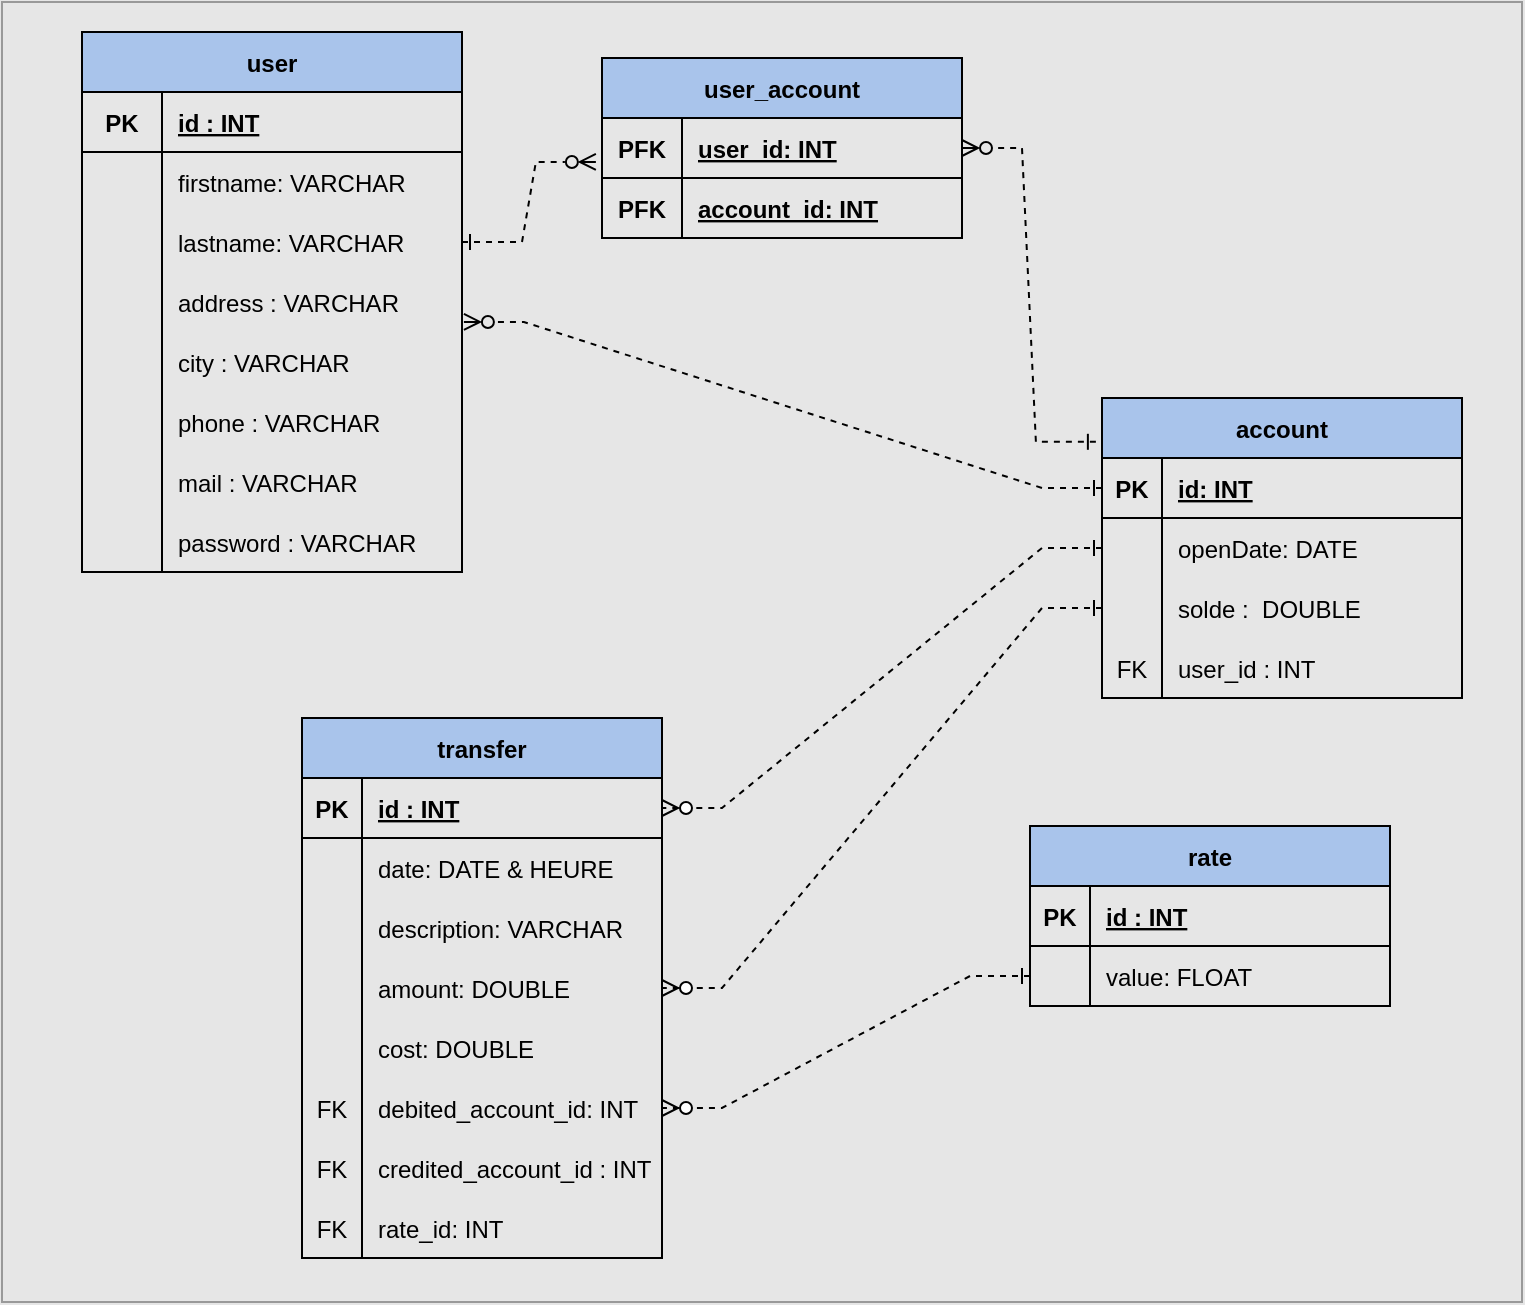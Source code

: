 <mxfile version="16.6.4" type="device"><diagram id="btR4chv4rFErbUidB6Tu" name="Page-1"><mxGraphModel dx="1422" dy="751" grid="1" gridSize="10" guides="1" tooltips="1" connect="1" arrows="1" fold="1" page="1" pageScale="1" pageWidth="827" pageHeight="1169" background="#E6E6E6" math="0" shadow="0"><root><mxCell id="0"/><mxCell id="1" parent="0"/><mxCell id="iYhHc5TODa6uHlVYwPwy-84" value="" style="rounded=0;whiteSpace=wrap;html=1;labelBackgroundColor=none;fillColor=none;strokeColor=#999999;" parent="1" vertex="1"><mxGeometry x="20" y="202" width="760" height="650" as="geometry"/></mxCell><mxCell id="iYhHc5TODa6uHlVYwPwy-1" value="account" style="shape=table;startSize=30;container=1;collapsible=1;childLayout=tableLayout;fixedRows=1;rowLines=0;fontStyle=1;align=center;resizeLast=1;labelBackgroundColor=none;fillColor=#A9C4EB;" parent="1" vertex="1"><mxGeometry x="570" y="400" width="180" height="150" as="geometry"/></mxCell><mxCell id="iYhHc5TODa6uHlVYwPwy-2" value="" style="shape=tableRow;horizontal=0;startSize=0;swimlaneHead=0;swimlaneBody=0;fillColor=none;collapsible=0;dropTarget=0;points=[[0,0.5],[1,0.5]];portConstraint=eastwest;top=0;left=0;right=0;bottom=1;" parent="iYhHc5TODa6uHlVYwPwy-1" vertex="1"><mxGeometry y="30" width="180" height="30" as="geometry"/></mxCell><mxCell id="iYhHc5TODa6uHlVYwPwy-3" value="PK" style="shape=partialRectangle;connectable=0;fillColor=none;top=0;left=0;bottom=0;right=0;fontStyle=1;overflow=hidden;" parent="iYhHc5TODa6uHlVYwPwy-2" vertex="1"><mxGeometry width="30" height="30" as="geometry"><mxRectangle width="30" height="30" as="alternateBounds"/></mxGeometry></mxCell><mxCell id="iYhHc5TODa6uHlVYwPwy-4" value="id: INT" style="shape=partialRectangle;connectable=0;fillColor=none;top=0;left=0;bottom=0;right=0;align=left;spacingLeft=6;fontStyle=5;overflow=hidden;" parent="iYhHc5TODa6uHlVYwPwy-2" vertex="1"><mxGeometry x="30" width="150" height="30" as="geometry"><mxRectangle width="150" height="30" as="alternateBounds"/></mxGeometry></mxCell><mxCell id="iYhHc5TODa6uHlVYwPwy-8" value="" style="shape=tableRow;horizontal=0;startSize=0;swimlaneHead=0;swimlaneBody=0;fillColor=none;collapsible=0;dropTarget=0;points=[[0,0.5],[1,0.5]];portConstraint=eastwest;top=0;left=0;right=0;bottom=0;" parent="iYhHc5TODa6uHlVYwPwy-1" vertex="1"><mxGeometry y="60" width="180" height="30" as="geometry"/></mxCell><mxCell id="iYhHc5TODa6uHlVYwPwy-9" value="" style="shape=partialRectangle;connectable=0;fillColor=none;top=0;left=0;bottom=0;right=0;editable=1;overflow=hidden;" parent="iYhHc5TODa6uHlVYwPwy-8" vertex="1"><mxGeometry width="30" height="30" as="geometry"><mxRectangle width="30" height="30" as="alternateBounds"/></mxGeometry></mxCell><mxCell id="iYhHc5TODa6uHlVYwPwy-10" value="openDate: DATE" style="shape=partialRectangle;connectable=0;fillColor=none;top=0;left=0;bottom=0;right=0;align=left;spacingLeft=6;overflow=hidden;" parent="iYhHc5TODa6uHlVYwPwy-8" vertex="1"><mxGeometry x="30" width="150" height="30" as="geometry"><mxRectangle width="150" height="30" as="alternateBounds"/></mxGeometry></mxCell><mxCell id="iYhHc5TODa6uHlVYwPwy-11" value="" style="shape=tableRow;horizontal=0;startSize=0;swimlaneHead=0;swimlaneBody=0;fillColor=none;collapsible=0;dropTarget=0;points=[[0,0.5],[1,0.5]];portConstraint=eastwest;top=0;left=0;right=0;bottom=0;" parent="iYhHc5TODa6uHlVYwPwy-1" vertex="1"><mxGeometry y="90" width="180" height="30" as="geometry"/></mxCell><mxCell id="iYhHc5TODa6uHlVYwPwy-12" value="" style="shape=partialRectangle;connectable=0;fillColor=none;top=0;left=0;bottom=0;right=0;editable=1;overflow=hidden;" parent="iYhHc5TODa6uHlVYwPwy-11" vertex="1"><mxGeometry width="30" height="30" as="geometry"><mxRectangle width="30" height="30" as="alternateBounds"/></mxGeometry></mxCell><mxCell id="iYhHc5TODa6uHlVYwPwy-13" value="solde :  DOUBLE" style="shape=partialRectangle;connectable=0;fillColor=none;top=0;left=0;bottom=0;right=0;align=left;spacingLeft=6;overflow=hidden;" parent="iYhHc5TODa6uHlVYwPwy-11" vertex="1"><mxGeometry x="30" width="150" height="30" as="geometry"><mxRectangle width="150" height="30" as="alternateBounds"/></mxGeometry></mxCell><mxCell id="4LCf0r8a29KlM_nXuQBe-1" value="" style="shape=tableRow;horizontal=0;startSize=0;swimlaneHead=0;swimlaneBody=0;fillColor=none;collapsible=0;dropTarget=0;points=[[0,0.5],[1,0.5]];portConstraint=eastwest;top=0;left=0;right=0;bottom=0;" parent="iYhHc5TODa6uHlVYwPwy-1" vertex="1"><mxGeometry y="120" width="180" height="30" as="geometry"/></mxCell><mxCell id="4LCf0r8a29KlM_nXuQBe-2" value="FK" style="shape=partialRectangle;connectable=0;fillColor=none;top=0;left=0;bottom=0;right=0;editable=1;overflow=hidden;" parent="4LCf0r8a29KlM_nXuQBe-1" vertex="1"><mxGeometry width="30" height="30" as="geometry"><mxRectangle width="30" height="30" as="alternateBounds"/></mxGeometry></mxCell><mxCell id="4LCf0r8a29KlM_nXuQBe-3" value="user_id : INT" style="shape=partialRectangle;connectable=0;fillColor=none;top=0;left=0;bottom=0;right=0;align=left;spacingLeft=6;overflow=hidden;" parent="4LCf0r8a29KlM_nXuQBe-1" vertex="1"><mxGeometry x="30" width="150" height="30" as="geometry"><mxRectangle width="150" height="30" as="alternateBounds"/></mxGeometry></mxCell><mxCell id="iYhHc5TODa6uHlVYwPwy-39" value="user" style="shape=table;startSize=30;container=1;collapsible=1;childLayout=tableLayout;fixedRows=1;rowLines=0;fontStyle=1;align=center;resizeLast=1;fillColor=#A9C4EB;" parent="1" vertex="1"><mxGeometry x="60" y="217" width="190" height="270" as="geometry"/></mxCell><mxCell id="iYhHc5TODa6uHlVYwPwy-43" value="" style="shape=tableRow;horizontal=0;startSize=0;swimlaneHead=0;swimlaneBody=0;fillColor=none;collapsible=0;dropTarget=0;points=[[0,0.5],[1,0.5]];portConstraint=eastwest;top=0;left=0;right=0;bottom=1;" parent="iYhHc5TODa6uHlVYwPwy-39" vertex="1"><mxGeometry y="30" width="190" height="30" as="geometry"/></mxCell><mxCell id="iYhHc5TODa6uHlVYwPwy-44" value="PK" style="shape=partialRectangle;connectable=0;fillColor=none;top=0;left=0;bottom=0;right=0;fontStyle=1;overflow=hidden;" parent="iYhHc5TODa6uHlVYwPwy-43" vertex="1"><mxGeometry width="40" height="30" as="geometry"><mxRectangle width="40" height="30" as="alternateBounds"/></mxGeometry></mxCell><mxCell id="iYhHc5TODa6uHlVYwPwy-45" value="id : INT" style="shape=partialRectangle;connectable=0;fillColor=none;top=0;left=0;bottom=0;right=0;align=left;spacingLeft=6;fontStyle=5;overflow=hidden;" parent="iYhHc5TODa6uHlVYwPwy-43" vertex="1"><mxGeometry x="40" width="150" height="30" as="geometry"><mxRectangle width="150" height="30" as="alternateBounds"/></mxGeometry></mxCell><mxCell id="iYhHc5TODa6uHlVYwPwy-24" value="" style="shape=tableRow;horizontal=0;startSize=0;swimlaneHead=0;swimlaneBody=0;fillColor=none;collapsible=0;dropTarget=0;points=[[0,0.5],[1,0.5]];portConstraint=eastwest;top=0;left=0;right=0;bottom=0;" parent="iYhHc5TODa6uHlVYwPwy-39" vertex="1"><mxGeometry y="60" width="190" height="30" as="geometry"/></mxCell><mxCell id="iYhHc5TODa6uHlVYwPwy-25" value="" style="shape=partialRectangle;connectable=0;fillColor=none;top=0;left=0;bottom=0;right=0;editable=1;overflow=hidden;" parent="iYhHc5TODa6uHlVYwPwy-24" vertex="1"><mxGeometry width="40" height="30" as="geometry"><mxRectangle width="40" height="30" as="alternateBounds"/></mxGeometry></mxCell><mxCell id="iYhHc5TODa6uHlVYwPwy-26" value="firstname: VARCHAR" style="shape=partialRectangle;connectable=0;fillColor=none;top=0;left=0;bottom=0;right=0;align=left;spacingLeft=6;overflow=hidden;" parent="iYhHc5TODa6uHlVYwPwy-24" vertex="1"><mxGeometry x="40" width="150" height="30" as="geometry"><mxRectangle width="150" height="30" as="alternateBounds"/></mxGeometry></mxCell><mxCell id="iYhHc5TODa6uHlVYwPwy-55" value="" style="shape=tableRow;horizontal=0;startSize=0;swimlaneHead=0;swimlaneBody=0;fillColor=none;collapsible=0;dropTarget=0;points=[[0,0.5],[1,0.5]];portConstraint=eastwest;top=0;left=0;right=0;bottom=0;" parent="iYhHc5TODa6uHlVYwPwy-39" vertex="1"><mxGeometry y="90" width="190" height="30" as="geometry"/></mxCell><mxCell id="iYhHc5TODa6uHlVYwPwy-56" value="" style="shape=partialRectangle;connectable=0;fillColor=none;top=0;left=0;bottom=0;right=0;editable=1;overflow=hidden;" parent="iYhHc5TODa6uHlVYwPwy-55" vertex="1"><mxGeometry width="40" height="30" as="geometry"><mxRectangle width="40" height="30" as="alternateBounds"/></mxGeometry></mxCell><mxCell id="iYhHc5TODa6uHlVYwPwy-57" value="lastname: VARCHAR" style="shape=partialRectangle;connectable=0;fillColor=none;top=0;left=0;bottom=0;right=0;align=left;spacingLeft=6;overflow=hidden;" parent="iYhHc5TODa6uHlVYwPwy-55" vertex="1"><mxGeometry x="40" width="150" height="30" as="geometry"><mxRectangle width="150" height="30" as="alternateBounds"/></mxGeometry></mxCell><mxCell id="iYhHc5TODa6uHlVYwPwy-27" value="" style="shape=tableRow;horizontal=0;startSize=0;swimlaneHead=0;swimlaneBody=0;fillColor=none;collapsible=0;dropTarget=0;points=[[0,0.5],[1,0.5]];portConstraint=eastwest;top=0;left=0;right=0;bottom=0;" parent="iYhHc5TODa6uHlVYwPwy-39" vertex="1"><mxGeometry y="120" width="190" height="30" as="geometry"/></mxCell><mxCell id="iYhHc5TODa6uHlVYwPwy-28" value="" style="shape=partialRectangle;connectable=0;fillColor=none;top=0;left=0;bottom=0;right=0;editable=1;overflow=hidden;" parent="iYhHc5TODa6uHlVYwPwy-27" vertex="1"><mxGeometry width="40" height="30" as="geometry"><mxRectangle width="40" height="30" as="alternateBounds"/></mxGeometry></mxCell><mxCell id="iYhHc5TODa6uHlVYwPwy-29" value="address : VARCHAR" style="shape=partialRectangle;connectable=0;fillColor=none;top=0;left=0;bottom=0;right=0;align=left;spacingLeft=6;overflow=hidden;" parent="iYhHc5TODa6uHlVYwPwy-27" vertex="1"><mxGeometry x="40" width="150" height="30" as="geometry"><mxRectangle width="150" height="30" as="alternateBounds"/></mxGeometry></mxCell><mxCell id="iYhHc5TODa6uHlVYwPwy-30" value="" style="shape=tableRow;horizontal=0;startSize=0;swimlaneHead=0;swimlaneBody=0;fillColor=none;collapsible=0;dropTarget=0;points=[[0,0.5],[1,0.5]];portConstraint=eastwest;top=0;left=0;right=0;bottom=0;" parent="iYhHc5TODa6uHlVYwPwy-39" vertex="1"><mxGeometry y="150" width="190" height="30" as="geometry"/></mxCell><mxCell id="iYhHc5TODa6uHlVYwPwy-31" value="" style="shape=partialRectangle;connectable=0;fillColor=none;top=0;left=0;bottom=0;right=0;editable=1;overflow=hidden;" parent="iYhHc5TODa6uHlVYwPwy-30" vertex="1"><mxGeometry width="40" height="30" as="geometry"><mxRectangle width="40" height="30" as="alternateBounds"/></mxGeometry></mxCell><mxCell id="iYhHc5TODa6uHlVYwPwy-32" value="city : VARCHAR" style="shape=partialRectangle;connectable=0;fillColor=none;top=0;left=0;bottom=0;right=0;align=left;spacingLeft=6;overflow=hidden;" parent="iYhHc5TODa6uHlVYwPwy-30" vertex="1"><mxGeometry x="40" width="150" height="30" as="geometry"><mxRectangle width="150" height="30" as="alternateBounds"/></mxGeometry></mxCell><mxCell id="iYhHc5TODa6uHlVYwPwy-33" value="" style="shape=tableRow;horizontal=0;startSize=0;swimlaneHead=0;swimlaneBody=0;fillColor=none;collapsible=0;dropTarget=0;points=[[0,0.5],[1,0.5]];portConstraint=eastwest;top=0;left=0;right=0;bottom=0;" parent="iYhHc5TODa6uHlVYwPwy-39" vertex="1"><mxGeometry y="180" width="190" height="30" as="geometry"/></mxCell><mxCell id="iYhHc5TODa6uHlVYwPwy-34" value="" style="shape=partialRectangle;connectable=0;fillColor=none;top=0;left=0;bottom=0;right=0;editable=1;overflow=hidden;" parent="iYhHc5TODa6uHlVYwPwy-33" vertex="1"><mxGeometry width="40" height="30" as="geometry"><mxRectangle width="40" height="30" as="alternateBounds"/></mxGeometry></mxCell><mxCell id="iYhHc5TODa6uHlVYwPwy-35" value="phone : VARCHAR" style="shape=partialRectangle;connectable=0;fillColor=none;top=0;left=0;bottom=0;right=0;align=left;spacingLeft=6;overflow=hidden;" parent="iYhHc5TODa6uHlVYwPwy-33" vertex="1"><mxGeometry x="40" width="150" height="30" as="geometry"><mxRectangle width="150" height="30" as="alternateBounds"/></mxGeometry></mxCell><mxCell id="iYhHc5TODa6uHlVYwPwy-36" value="" style="shape=tableRow;horizontal=0;startSize=0;swimlaneHead=0;swimlaneBody=0;fillColor=none;collapsible=0;dropTarget=0;points=[[0,0.5],[1,0.5]];portConstraint=eastwest;top=0;left=0;right=0;bottom=0;" parent="iYhHc5TODa6uHlVYwPwy-39" vertex="1"><mxGeometry y="210" width="190" height="30" as="geometry"/></mxCell><mxCell id="iYhHc5TODa6uHlVYwPwy-37" value="" style="shape=partialRectangle;connectable=0;fillColor=none;top=0;left=0;bottom=0;right=0;editable=1;overflow=hidden;" parent="iYhHc5TODa6uHlVYwPwy-36" vertex="1"><mxGeometry width="40" height="30" as="geometry"><mxRectangle width="40" height="30" as="alternateBounds"/></mxGeometry></mxCell><mxCell id="iYhHc5TODa6uHlVYwPwy-38" value="mail : VARCHAR" style="shape=partialRectangle;connectable=0;fillColor=none;top=0;left=0;bottom=0;right=0;align=left;spacingLeft=6;overflow=hidden;" parent="iYhHc5TODa6uHlVYwPwy-36" vertex="1"><mxGeometry x="40" width="150" height="30" as="geometry"><mxRectangle width="150" height="30" as="alternateBounds"/></mxGeometry></mxCell><mxCell id="fuGqFRDpEJ5ytY1jU1UP-5" value="" style="shape=tableRow;horizontal=0;startSize=0;swimlaneHead=0;swimlaneBody=0;fillColor=none;collapsible=0;dropTarget=0;points=[[0,0.5],[1,0.5]];portConstraint=eastwest;top=0;left=0;right=0;bottom=0;" parent="iYhHc5TODa6uHlVYwPwy-39" vertex="1"><mxGeometry y="240" width="190" height="30" as="geometry"/></mxCell><mxCell id="fuGqFRDpEJ5ytY1jU1UP-6" value="" style="shape=partialRectangle;connectable=0;fillColor=none;top=0;left=0;bottom=0;right=0;editable=1;overflow=hidden;" parent="fuGqFRDpEJ5ytY1jU1UP-5" vertex="1"><mxGeometry width="40" height="30" as="geometry"><mxRectangle width="40" height="30" as="alternateBounds"/></mxGeometry></mxCell><mxCell id="fuGqFRDpEJ5ytY1jU1UP-7" value="password : VARCHAR" style="shape=partialRectangle;connectable=0;fillColor=none;top=0;left=0;bottom=0;right=0;align=left;spacingLeft=6;overflow=hidden;" parent="fuGqFRDpEJ5ytY1jU1UP-5" vertex="1"><mxGeometry x="40" width="150" height="30" as="geometry"><mxRectangle width="150" height="30" as="alternateBounds"/></mxGeometry></mxCell><mxCell id="iYhHc5TODa6uHlVYwPwy-58" value="transfer" style="shape=table;startSize=30;container=1;collapsible=1;childLayout=tableLayout;fixedRows=1;rowLines=0;fontStyle=1;align=center;resizeLast=1;labelBackgroundColor=none;fillColor=#A9C4EB;" parent="1" vertex="1"><mxGeometry x="170" y="560" width="180" height="270" as="geometry"/></mxCell><mxCell id="iYhHc5TODa6uHlVYwPwy-59" value="" style="shape=tableRow;horizontal=0;startSize=0;swimlaneHead=0;swimlaneBody=0;fillColor=none;collapsible=0;dropTarget=0;points=[[0,0.5],[1,0.5]];portConstraint=eastwest;top=0;left=0;right=0;bottom=1;" parent="iYhHc5TODa6uHlVYwPwy-58" vertex="1"><mxGeometry y="30" width="180" height="30" as="geometry"/></mxCell><mxCell id="iYhHc5TODa6uHlVYwPwy-60" value="PK" style="shape=partialRectangle;connectable=0;fillColor=none;top=0;left=0;bottom=0;right=0;fontStyle=1;overflow=hidden;" parent="iYhHc5TODa6uHlVYwPwy-59" vertex="1"><mxGeometry width="30" height="30" as="geometry"><mxRectangle width="30" height="30" as="alternateBounds"/></mxGeometry></mxCell><mxCell id="iYhHc5TODa6uHlVYwPwy-61" value="id : INT" style="shape=partialRectangle;connectable=0;fillColor=none;top=0;left=0;bottom=0;right=0;align=left;spacingLeft=6;fontStyle=5;overflow=hidden;" parent="iYhHc5TODa6uHlVYwPwy-59" vertex="1"><mxGeometry x="30" width="150" height="30" as="geometry"><mxRectangle width="150" height="30" as="alternateBounds"/></mxGeometry></mxCell><mxCell id="iYhHc5TODa6uHlVYwPwy-62" value="" style="shape=tableRow;horizontal=0;startSize=0;swimlaneHead=0;swimlaneBody=0;fillColor=none;collapsible=0;dropTarget=0;points=[[0,0.5],[1,0.5]];portConstraint=eastwest;top=0;left=0;right=0;bottom=0;" parent="iYhHc5TODa6uHlVYwPwy-58" vertex="1"><mxGeometry y="60" width="180" height="30" as="geometry"/></mxCell><mxCell id="iYhHc5TODa6uHlVYwPwy-63" value="" style="shape=partialRectangle;connectable=0;fillColor=none;top=0;left=0;bottom=0;right=0;editable=1;overflow=hidden;" parent="iYhHc5TODa6uHlVYwPwy-62" vertex="1"><mxGeometry width="30" height="30" as="geometry"><mxRectangle width="30" height="30" as="alternateBounds"/></mxGeometry></mxCell><mxCell id="iYhHc5TODa6uHlVYwPwy-64" value="date: DATE &amp; HEURE" style="shape=partialRectangle;connectable=0;fillColor=none;top=0;left=0;bottom=0;right=0;align=left;spacingLeft=6;overflow=hidden;" parent="iYhHc5TODa6uHlVYwPwy-62" vertex="1"><mxGeometry x="30" width="150" height="30" as="geometry"><mxRectangle width="150" height="30" as="alternateBounds"/></mxGeometry></mxCell><mxCell id="fuGqFRDpEJ5ytY1jU1UP-14" value="" style="shape=tableRow;horizontal=0;startSize=0;swimlaneHead=0;swimlaneBody=0;fillColor=none;collapsible=0;dropTarget=0;points=[[0,0.5],[1,0.5]];portConstraint=eastwest;top=0;left=0;right=0;bottom=0;" parent="iYhHc5TODa6uHlVYwPwy-58" vertex="1"><mxGeometry y="90" width="180" height="30" as="geometry"/></mxCell><mxCell id="fuGqFRDpEJ5ytY1jU1UP-15" value="" style="shape=partialRectangle;connectable=0;fillColor=none;top=0;left=0;bottom=0;right=0;editable=1;overflow=hidden;" parent="fuGqFRDpEJ5ytY1jU1UP-14" vertex="1"><mxGeometry width="30" height="30" as="geometry"><mxRectangle width="30" height="30" as="alternateBounds"/></mxGeometry></mxCell><mxCell id="fuGqFRDpEJ5ytY1jU1UP-16" value="description: VARCHAR" style="shape=partialRectangle;connectable=0;fillColor=none;top=0;left=0;bottom=0;right=0;align=left;spacingLeft=6;overflow=hidden;" parent="fuGqFRDpEJ5ytY1jU1UP-14" vertex="1"><mxGeometry x="30" width="150" height="30" as="geometry"><mxRectangle width="150" height="30" as="alternateBounds"/></mxGeometry></mxCell><mxCell id="iYhHc5TODa6uHlVYwPwy-65" value="" style="shape=tableRow;horizontal=0;startSize=0;swimlaneHead=0;swimlaneBody=0;fillColor=none;collapsible=0;dropTarget=0;points=[[0,0.5],[1,0.5]];portConstraint=eastwest;top=0;left=0;right=0;bottom=0;" parent="iYhHc5TODa6uHlVYwPwy-58" vertex="1"><mxGeometry y="120" width="180" height="30" as="geometry"/></mxCell><mxCell id="iYhHc5TODa6uHlVYwPwy-66" value="" style="shape=partialRectangle;connectable=0;fillColor=none;top=0;left=0;bottom=0;right=0;editable=1;overflow=hidden;" parent="iYhHc5TODa6uHlVYwPwy-65" vertex="1"><mxGeometry width="30" height="30" as="geometry"><mxRectangle width="30" height="30" as="alternateBounds"/></mxGeometry></mxCell><mxCell id="iYhHc5TODa6uHlVYwPwy-67" value="amount: DOUBLE" style="shape=partialRectangle;connectable=0;fillColor=none;top=0;left=0;bottom=0;right=0;align=left;spacingLeft=6;overflow=hidden;" parent="iYhHc5TODa6uHlVYwPwy-65" vertex="1"><mxGeometry x="30" width="150" height="30" as="geometry"><mxRectangle width="150" height="30" as="alternateBounds"/></mxGeometry></mxCell><mxCell id="fuGqFRDpEJ5ytY1jU1UP-17" value="" style="shape=tableRow;horizontal=0;startSize=0;swimlaneHead=0;swimlaneBody=0;fillColor=none;collapsible=0;dropTarget=0;points=[[0,0.5],[1,0.5]];portConstraint=eastwest;top=0;left=0;right=0;bottom=0;" parent="iYhHc5TODa6uHlVYwPwy-58" vertex="1"><mxGeometry y="150" width="180" height="30" as="geometry"/></mxCell><mxCell id="fuGqFRDpEJ5ytY1jU1UP-18" value="" style="shape=partialRectangle;connectable=0;fillColor=none;top=0;left=0;bottom=0;right=0;editable=1;overflow=hidden;" parent="fuGqFRDpEJ5ytY1jU1UP-17" vertex="1"><mxGeometry width="30" height="30" as="geometry"><mxRectangle width="30" height="30" as="alternateBounds"/></mxGeometry></mxCell><mxCell id="fuGqFRDpEJ5ytY1jU1UP-19" value="cost: DOUBLE" style="shape=partialRectangle;connectable=0;fillColor=none;top=0;left=0;bottom=0;right=0;align=left;spacingLeft=6;overflow=hidden;" parent="fuGqFRDpEJ5ytY1jU1UP-17" vertex="1"><mxGeometry x="30" width="150" height="30" as="geometry"><mxRectangle width="150" height="30" as="alternateBounds"/></mxGeometry></mxCell><mxCell id="Ri16ooAnt0uUs8swaWbj-5" value="" style="shape=tableRow;horizontal=0;startSize=0;swimlaneHead=0;swimlaneBody=0;fillColor=none;collapsible=0;dropTarget=0;points=[[0,0.5],[1,0.5]];portConstraint=eastwest;top=0;left=0;right=0;bottom=0;" parent="iYhHc5TODa6uHlVYwPwy-58" vertex="1"><mxGeometry y="180" width="180" height="30" as="geometry"/></mxCell><mxCell id="Ri16ooAnt0uUs8swaWbj-6" value="FK" style="shape=partialRectangle;connectable=0;fillColor=none;top=0;left=0;bottom=0;right=0;editable=1;overflow=hidden;" parent="Ri16ooAnt0uUs8swaWbj-5" vertex="1"><mxGeometry width="30" height="30" as="geometry"><mxRectangle width="30" height="30" as="alternateBounds"/></mxGeometry></mxCell><mxCell id="Ri16ooAnt0uUs8swaWbj-7" value="debited_account_id: INT" style="shape=partialRectangle;connectable=0;fillColor=none;top=0;left=0;bottom=0;right=0;align=left;spacingLeft=6;overflow=hidden;" parent="Ri16ooAnt0uUs8swaWbj-5" vertex="1"><mxGeometry x="30" width="150" height="30" as="geometry"><mxRectangle width="150" height="30" as="alternateBounds"/></mxGeometry></mxCell><mxCell id="Ri16ooAnt0uUs8swaWbj-1" value="" style="shape=tableRow;horizontal=0;startSize=0;swimlaneHead=0;swimlaneBody=0;fillColor=none;collapsible=0;dropTarget=0;points=[[0,0.5],[1,0.5]];portConstraint=eastwest;top=0;left=0;right=0;bottom=0;" parent="iYhHc5TODa6uHlVYwPwy-58" vertex="1"><mxGeometry y="210" width="180" height="30" as="geometry"/></mxCell><mxCell id="Ri16ooAnt0uUs8swaWbj-2" value="FK" style="shape=partialRectangle;connectable=0;fillColor=none;top=0;left=0;bottom=0;right=0;editable=1;overflow=hidden;" parent="Ri16ooAnt0uUs8swaWbj-1" vertex="1"><mxGeometry width="30" height="30" as="geometry"><mxRectangle width="30" height="30" as="alternateBounds"/></mxGeometry></mxCell><mxCell id="Ri16ooAnt0uUs8swaWbj-3" value="credited_account_id : INT" style="shape=partialRectangle;connectable=0;fillColor=none;top=0;left=0;bottom=0;right=0;align=left;spacingLeft=6;overflow=hidden;" parent="Ri16ooAnt0uUs8swaWbj-1" vertex="1"><mxGeometry x="30" width="150" height="30" as="geometry"><mxRectangle width="150" height="30" as="alternateBounds"/></mxGeometry></mxCell><mxCell id="fuGqFRDpEJ5ytY1jU1UP-1" value="" style="shape=tableRow;horizontal=0;startSize=0;swimlaneHead=0;swimlaneBody=0;fillColor=none;collapsible=0;dropTarget=0;points=[[0,0.5],[1,0.5]];portConstraint=eastwest;top=0;left=0;right=0;bottom=0;" parent="iYhHc5TODa6uHlVYwPwy-58" vertex="1"><mxGeometry y="240" width="180" height="30" as="geometry"/></mxCell><mxCell id="fuGqFRDpEJ5ytY1jU1UP-2" value="FK" style="shape=partialRectangle;connectable=0;fillColor=none;top=0;left=0;bottom=0;right=0;editable=1;overflow=hidden;" parent="fuGqFRDpEJ5ytY1jU1UP-1" vertex="1"><mxGeometry width="30" height="30" as="geometry"><mxRectangle width="30" height="30" as="alternateBounds"/></mxGeometry></mxCell><mxCell id="fuGqFRDpEJ5ytY1jU1UP-3" value="rate_id: INT" style="shape=partialRectangle;connectable=0;fillColor=none;top=0;left=0;bottom=0;right=0;align=left;spacingLeft=6;overflow=hidden;" parent="fuGqFRDpEJ5ytY1jU1UP-1" vertex="1"><mxGeometry x="30" width="150" height="30" as="geometry"><mxRectangle width="150" height="30" as="alternateBounds"/></mxGeometry></mxCell><mxCell id="iYhHc5TODa6uHlVYwPwy-71" value="rate" style="shape=table;startSize=30;container=1;collapsible=1;childLayout=tableLayout;fixedRows=1;rowLines=0;fontStyle=1;align=center;resizeLast=1;labelBackgroundColor=none;fillColor=#A9C4EB;" parent="1" vertex="1"><mxGeometry x="534" y="614" width="180" height="90" as="geometry"/></mxCell><mxCell id="iYhHc5TODa6uHlVYwPwy-72" value="" style="shape=tableRow;horizontal=0;startSize=0;swimlaneHead=0;swimlaneBody=0;fillColor=none;collapsible=0;dropTarget=0;points=[[0,0.5],[1,0.5]];portConstraint=eastwest;top=0;left=0;right=0;bottom=1;" parent="iYhHc5TODa6uHlVYwPwy-71" vertex="1"><mxGeometry y="30" width="180" height="30" as="geometry"/></mxCell><mxCell id="iYhHc5TODa6uHlVYwPwy-73" value="PK" style="shape=partialRectangle;connectable=0;fillColor=none;top=0;left=0;bottom=0;right=0;fontStyle=1;overflow=hidden;" parent="iYhHc5TODa6uHlVYwPwy-72" vertex="1"><mxGeometry width="30" height="30" as="geometry"><mxRectangle width="30" height="30" as="alternateBounds"/></mxGeometry></mxCell><mxCell id="iYhHc5TODa6uHlVYwPwy-74" value="id : INT" style="shape=partialRectangle;connectable=0;fillColor=none;top=0;left=0;bottom=0;right=0;align=left;spacingLeft=6;fontStyle=5;overflow=hidden;" parent="iYhHc5TODa6uHlVYwPwy-72" vertex="1"><mxGeometry x="30" width="150" height="30" as="geometry"><mxRectangle width="150" height="30" as="alternateBounds"/></mxGeometry></mxCell><mxCell id="iYhHc5TODa6uHlVYwPwy-75" value="" style="shape=tableRow;horizontal=0;startSize=0;swimlaneHead=0;swimlaneBody=0;fillColor=none;collapsible=0;dropTarget=0;points=[[0,0.5],[1,0.5]];portConstraint=eastwest;top=0;left=0;right=0;bottom=0;" parent="iYhHc5TODa6uHlVYwPwy-71" vertex="1"><mxGeometry y="60" width="180" height="30" as="geometry"/></mxCell><mxCell id="iYhHc5TODa6uHlVYwPwy-76" value="" style="shape=partialRectangle;connectable=0;fillColor=none;top=0;left=0;bottom=0;right=0;editable=1;overflow=hidden;" parent="iYhHc5TODa6uHlVYwPwy-75" vertex="1"><mxGeometry width="30" height="30" as="geometry"><mxRectangle width="30" height="30" as="alternateBounds"/></mxGeometry></mxCell><mxCell id="iYhHc5TODa6uHlVYwPwy-77" value="value: FLOAT" style="shape=partialRectangle;connectable=0;fillColor=none;top=0;left=0;bottom=0;right=0;align=left;spacingLeft=6;overflow=hidden;" parent="iYhHc5TODa6uHlVYwPwy-75" vertex="1"><mxGeometry x="30" width="150" height="30" as="geometry"><mxRectangle width="150" height="30" as="alternateBounds"/></mxGeometry></mxCell><mxCell id="Ri16ooAnt0uUs8swaWbj-4" value="" style="edgeStyle=entityRelationEdgeStyle;fontSize=12;html=1;endArrow=ERzeroToMany;endFill=0;rounded=0;entryX=1.005;entryY=0.833;entryDx=0;entryDy=0;exitX=0;exitY=0.5;exitDx=0;exitDy=0;startArrow=ERone;startFill=0;dashed=1;entryPerimeter=0;" parent="1" source="iYhHc5TODa6uHlVYwPwy-2" target="iYhHc5TODa6uHlVYwPwy-27" edge="1"><mxGeometry width="100" height="100" relative="1" as="geometry"><mxPoint x="508.95" y="461" as="sourcePoint"/><mxPoint x="251.04" y="387" as="targetPoint"/></mxGeometry></mxCell><mxCell id="Ri16ooAnt0uUs8swaWbj-8" value="" style="edgeStyle=entityRelationEdgeStyle;fontSize=12;html=1;endArrow=ERzeroToMany;endFill=1;rounded=0;dashed=1;entryX=1;entryY=0.5;entryDx=0;entryDy=0;exitX=0;exitY=0.5;exitDx=0;exitDy=0;startArrow=ERone;startFill=0;" parent="1" source="iYhHc5TODa6uHlVYwPwy-75" target="Ri16ooAnt0uUs8swaWbj-5" edge="1"><mxGeometry width="100" height="100" relative="1" as="geometry"><mxPoint x="500" y="480" as="sourcePoint"/><mxPoint x="464" y="485" as="targetPoint"/></mxGeometry></mxCell><mxCell id="Ri16ooAnt0uUs8swaWbj-9" value="" style="edgeStyle=entityRelationEdgeStyle;fontSize=12;html=1;endArrow=ERzeroToMany;endFill=1;rounded=0;dashed=1;entryX=1;entryY=0.5;entryDx=0;entryDy=0;exitX=0;exitY=0.5;exitDx=0;exitDy=0;startArrow=ERone;startFill=0;" parent="1" source="iYhHc5TODa6uHlVYwPwy-8" target="iYhHc5TODa6uHlVYwPwy-59" edge="1"><mxGeometry width="100" height="100" relative="1" as="geometry"><mxPoint x="490" y="480" as="sourcePoint"/><mxPoint x="390" y="500" as="targetPoint"/></mxGeometry></mxCell><mxCell id="fuGqFRDpEJ5ytY1jU1UP-4" value="" style="edgeStyle=entityRelationEdgeStyle;fontSize=12;html=1;endArrow=ERzeroToMany;endFill=1;rounded=0;dashed=1;entryX=1;entryY=0.5;entryDx=0;entryDy=0;startArrow=ERone;startFill=0;exitX=0;exitY=0.5;exitDx=0;exitDy=0;" parent="1" source="iYhHc5TODa6uHlVYwPwy-11" target="iYhHc5TODa6uHlVYwPwy-65" edge="1"><mxGeometry width="100" height="100" relative="1" as="geometry"><mxPoint x="560" y="520" as="sourcePoint"/><mxPoint x="360" y="615" as="targetPoint"/></mxGeometry></mxCell><mxCell id="2LuNv7JQAELCjc_P-F_n-1" value="user_account" style="shape=table;startSize=30;container=1;collapsible=1;childLayout=tableLayout;fixedRows=1;rowLines=0;fontStyle=1;align=center;resizeLast=1;labelBackgroundColor=none;fillColor=#A9C4EB;" parent="1" vertex="1"><mxGeometry x="320" y="230" width="180" height="90" as="geometry"/></mxCell><mxCell id="2LuNv7JQAELCjc_P-F_n-2" value="" style="shape=tableRow;horizontal=0;startSize=0;swimlaneHead=0;swimlaneBody=0;fillColor=none;collapsible=0;dropTarget=0;points=[[0,0.5],[1,0.5]];portConstraint=eastwest;top=0;left=0;right=0;bottom=1;" parent="2LuNv7JQAELCjc_P-F_n-1" vertex="1"><mxGeometry y="30" width="180" height="30" as="geometry"/></mxCell><mxCell id="2LuNv7JQAELCjc_P-F_n-3" value="PFK" style="shape=partialRectangle;connectable=0;fillColor=none;top=0;left=0;bottom=0;right=0;fontStyle=1;overflow=hidden;" parent="2LuNv7JQAELCjc_P-F_n-2" vertex="1"><mxGeometry width="40" height="30" as="geometry"><mxRectangle width="40" height="30" as="alternateBounds"/></mxGeometry></mxCell><mxCell id="2LuNv7JQAELCjc_P-F_n-4" value="user_id: INT" style="shape=partialRectangle;connectable=0;fillColor=none;top=0;left=0;bottom=0;right=0;align=left;spacingLeft=6;fontStyle=5;overflow=hidden;" parent="2LuNv7JQAELCjc_P-F_n-2" vertex="1"><mxGeometry x="40" width="140" height="30" as="geometry"><mxRectangle width="140" height="30" as="alternateBounds"/></mxGeometry></mxCell><mxCell id="2LuNv7JQAELCjc_P-F_n-11" value="" style="shape=tableRow;horizontal=0;startSize=0;swimlaneHead=0;swimlaneBody=0;fillColor=none;collapsible=0;dropTarget=0;points=[[0,0.5],[1,0.5]];portConstraint=eastwest;top=0;left=0;right=0;bottom=1;" parent="2LuNv7JQAELCjc_P-F_n-1" vertex="1"><mxGeometry y="60" width="180" height="30" as="geometry"/></mxCell><mxCell id="2LuNv7JQAELCjc_P-F_n-12" value="PFK" style="shape=partialRectangle;connectable=0;fillColor=none;top=0;left=0;bottom=0;right=0;fontStyle=1;overflow=hidden;" parent="2LuNv7JQAELCjc_P-F_n-11" vertex="1"><mxGeometry width="40" height="30" as="geometry"><mxRectangle width="40" height="30" as="alternateBounds"/></mxGeometry></mxCell><mxCell id="2LuNv7JQAELCjc_P-F_n-13" value="account_id: INT" style="shape=partialRectangle;connectable=0;fillColor=none;top=0;left=0;bottom=0;right=0;align=left;spacingLeft=6;fontStyle=5;overflow=hidden;" parent="2LuNv7JQAELCjc_P-F_n-11" vertex="1"><mxGeometry x="40" width="140" height="30" as="geometry"><mxRectangle width="140" height="30" as="alternateBounds"/></mxGeometry></mxCell><mxCell id="2LuNv7JQAELCjc_P-F_n-14" value="" style="edgeStyle=entityRelationEdgeStyle;fontSize=12;html=1;endArrow=ERzeroToMany;endFill=0;rounded=0;entryX=-0.017;entryY=0.733;entryDx=0;entryDy=0;exitX=1;exitY=0.5;exitDx=0;exitDy=0;startArrow=ERone;startFill=0;dashed=1;entryPerimeter=0;" parent="1" source="iYhHc5TODa6uHlVYwPwy-55" target="2LuNv7JQAELCjc_P-F_n-2" edge="1"><mxGeometry width="100" height="100" relative="1" as="geometry"><mxPoint x="510" y="442" as="sourcePoint"/><mxPoint x="259" y="383.99" as="targetPoint"/></mxGeometry></mxCell><mxCell id="2LuNv7JQAELCjc_P-F_n-15" value="" style="edgeStyle=entityRelationEdgeStyle;fontSize=12;html=1;endArrow=ERzeroToMany;endFill=0;rounded=0;entryX=1;entryY=0.5;entryDx=0;entryDy=0;exitX=-0.017;exitY=0.146;exitDx=0;exitDy=0;startArrow=ERone;startFill=0;dashed=1;exitPerimeter=0;" parent="1" source="iYhHc5TODa6uHlVYwPwy-1" target="2LuNv7JQAELCjc_P-F_n-1" edge="1"><mxGeometry width="100" height="100" relative="1" as="geometry"><mxPoint x="260" y="332" as="sourcePoint"/><mxPoint x="315.94" y="291.99" as="targetPoint"/></mxGeometry></mxCell></root></mxGraphModel></diagram></mxfile>